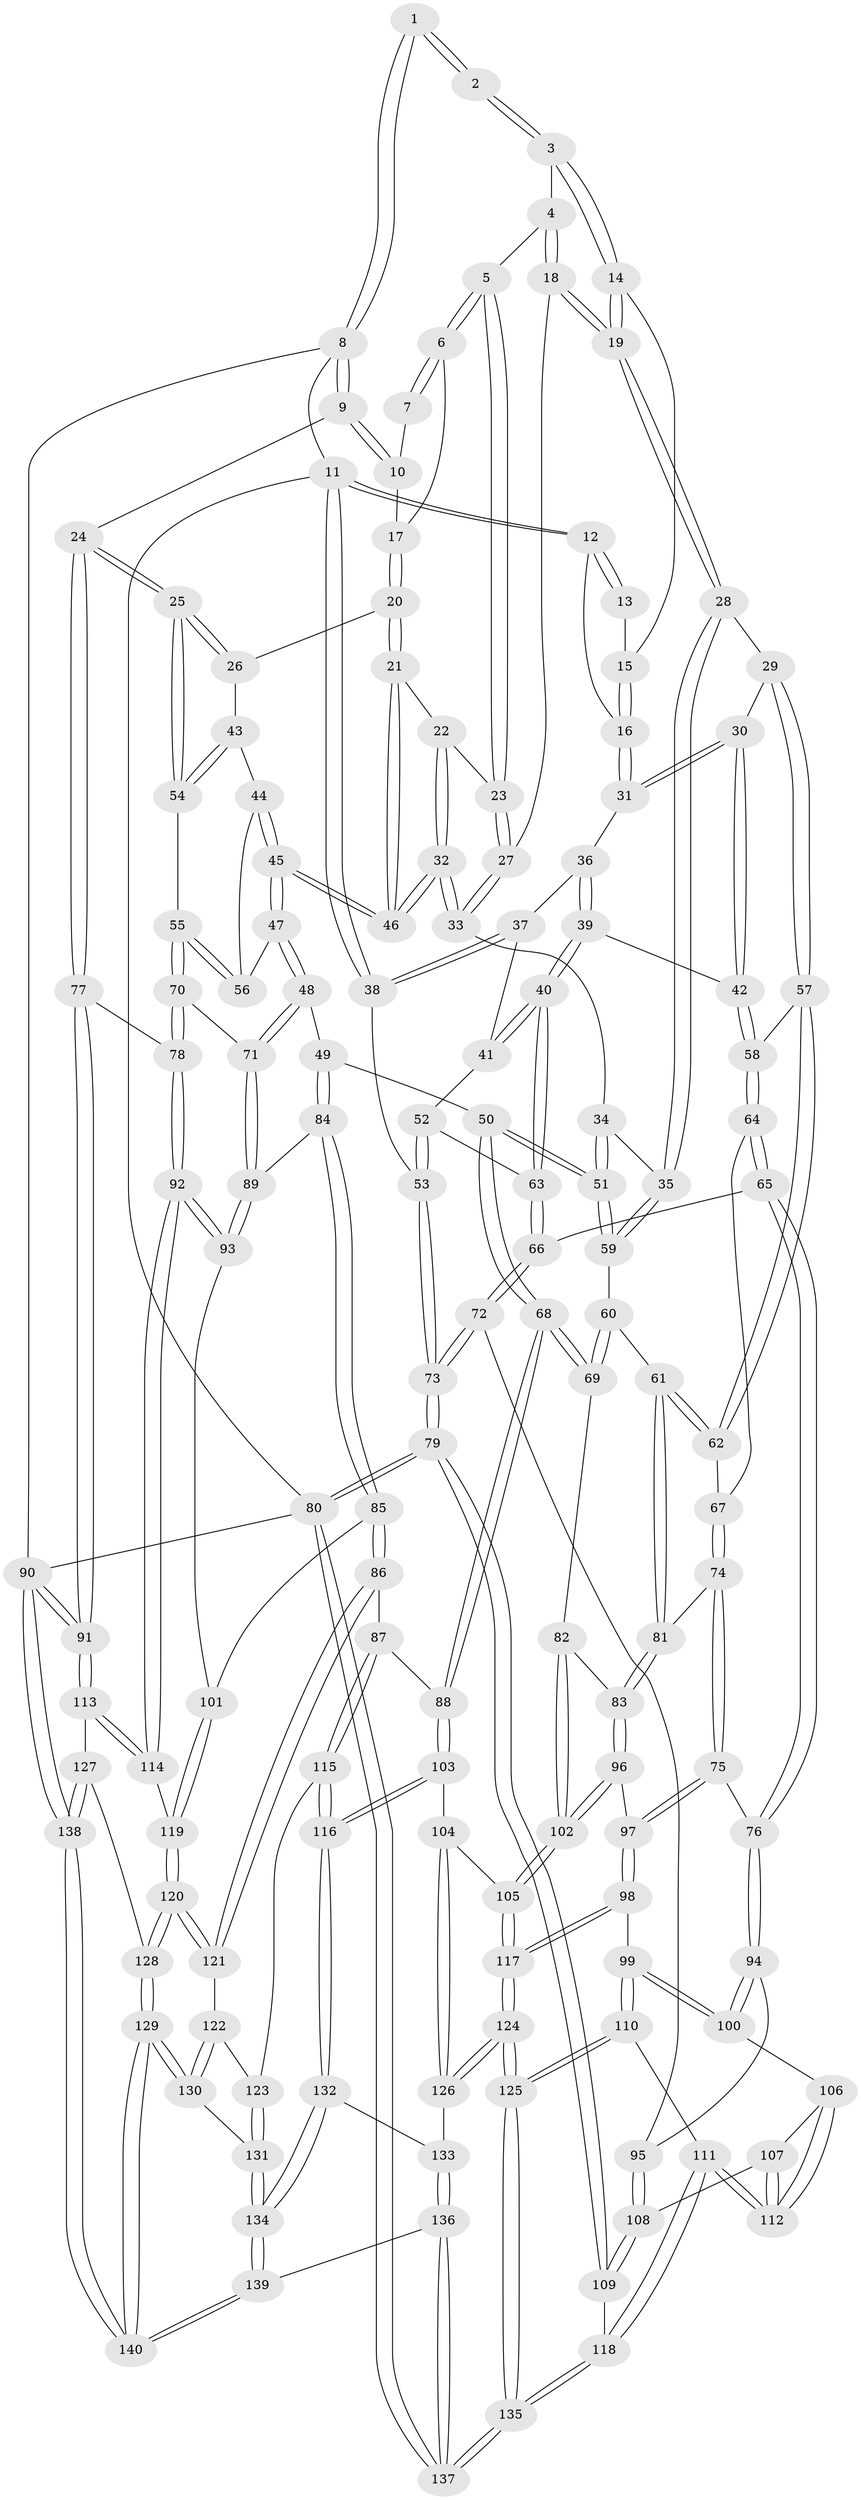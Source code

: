 // Generated by graph-tools (version 1.1) at 2025/27/03/15/25 16:27:57]
// undirected, 140 vertices, 347 edges
graph export_dot {
graph [start="1"]
  node [color=gray90,style=filled];
  1 [pos="+1+0"];
  2 [pos="+0.6539354985516185+0"];
  3 [pos="+0.6542362322069267+0"];
  4 [pos="+0.6780705111064811+0"];
  5 [pos="+0.7560166407671859+0.05079821651498473"];
  6 [pos="+0.8893783763425757+0.07626711842942702"];
  7 [pos="+0.9536398966246237+0"];
  8 [pos="+1+0"];
  9 [pos="+1+0.16662468531560684"];
  10 [pos="+0.9788749906659533+0.07984346186985307"];
  11 [pos="+0+0"];
  12 [pos="+0+0"];
  13 [pos="+0.3176608871333151+0"];
  14 [pos="+0.44737645961651457+0.09661693639407413"];
  15 [pos="+0.34005911122902016+0"];
  16 [pos="+0.2487826348886751+0.16018879970175898"];
  17 [pos="+0.9051693051727745+0.09742620958086384"];
  18 [pos="+0.5772637647094888+0.15712391925178165"];
  19 [pos="+0.46052691710570204+0.20429598714366365"];
  20 [pos="+0.9198299922287607+0.19062224424939456"];
  21 [pos="+0.8376765994472376+0.2231130957019815"];
  22 [pos="+0.7676854172281875+0.11485712602063208"];
  23 [pos="+0.7570704965828242+0.09161058240354977"];
  24 [pos="+1+0.21267203153580636"];
  25 [pos="+1+0.2135684199197838"];
  26 [pos="+0.9743680179638293+0.2122460988032986"];
  27 [pos="+0.6613949467355853+0.21095961799615562"];
  28 [pos="+0.43692433441168255+0.24102219258922689"];
  29 [pos="+0.37140751738019734+0.23839812585317183"];
  30 [pos="+0.31458568391486896+0.21106436222999223"];
  31 [pos="+0.2490910003714442+0.17167072608432202"];
  32 [pos="+0.7182691495983472+0.2586957782053118"];
  33 [pos="+0.6734200354673414+0.23679115432093037"];
  34 [pos="+0.6459550452577912+0.2672391452519703"];
  35 [pos="+0.45751689518069566+0.28008160468778237"];
  36 [pos="+0.22853317512109622+0.18217813108815137"];
  37 [pos="+0.0951220646577643+0.18813818811978034"];
  38 [pos="+0+0"];
  39 [pos="+0.16367424715243822+0.35049040297549877"];
  40 [pos="+0.12268611985435948+0.3646598846054796"];
  41 [pos="+0.09795234758773831+0.311256557190796"];
  42 [pos="+0.2101742604038748+0.3665129329743996"];
  43 [pos="+0.9254806382351394+0.3250809696211087"];
  44 [pos="+0.9185055501962255+0.32881747915840553"];
  45 [pos="+0.7919255798631822+0.33180653486445405"];
  46 [pos="+0.7890117473649146+0.30910676921055"];
  47 [pos="+0.7895641834319596+0.34050807630650437"];
  48 [pos="+0.7803392043565008+0.36395908472198657"];
  49 [pos="+0.7008336984401198+0.4319837160284074"];
  50 [pos="+0.6495290909604544+0.42900265965169593"];
  51 [pos="+0.6122082227329704+0.38235020608389014"];
  52 [pos="+0+0.2284530510397628"];
  53 [pos="+0+0.14321156320675255"];
  54 [pos="+0.981591776734385+0.34551672146982604"];
  55 [pos="+0.9590615733563673+0.43676405229149173"];
  56 [pos="+0.9373333322606522+0.4040593972557898"];
  57 [pos="+0.28442581753393664+0.38050075214483686"];
  58 [pos="+0.23061255143221956+0.37798425872393027"];
  59 [pos="+0.4651910776179299+0.3022213312808006"];
  60 [pos="+0.4559401232513253+0.340252970186196"];
  61 [pos="+0.33138862289816434+0.4600273405658525"];
  62 [pos="+0.32957816012883145+0.4585979481734513"];
  63 [pos="+0.1043407807713146+0.38963045963461945"];
  64 [pos="+0.21753065982762798+0.46128461214654565"];
  65 [pos="+0.15417125731090628+0.4946944450233795"];
  66 [pos="+0.09016293525392918+0.42721276507525424"];
  67 [pos="+0.24351344324100563+0.46934541233677984"];
  68 [pos="+0.5358696036640912+0.5425695842002444"];
  69 [pos="+0.48884048575924416+0.5299597129137233"];
  70 [pos="+0.9656555284342866+0.46558555528380036"];
  71 [pos="+0.8959774120346377+0.4828226543449902"];
  72 [pos="+0+0.5139638192792144"];
  73 [pos="+0+0.5112345863584979"];
  74 [pos="+0.244485724453257+0.5227825328872829"];
  75 [pos="+0.2116366247827409+0.5532987920721866"];
  76 [pos="+0.16191037504768532+0.5292979212164387"];
  77 [pos="+1+0.4777015872387142"];
  78 [pos="+0.9852190346949105+0.4727710860959444"];
  79 [pos="+0+0.8572026085850869"];
  80 [pos="+0+1"];
  81 [pos="+0.34461898826207826+0.4973804297191549"];
  82 [pos="+0.4714401065166482+0.5350340632369717"];
  83 [pos="+0.3472384813390003+0.5013966136876429"];
  84 [pos="+0.7144174880165018+0.4646748080885344"];
  85 [pos="+0.7076723686457644+0.6508889939789343"];
  86 [pos="+0.6939659524170234+0.6551241178404292"];
  87 [pos="+0.6206133685193034+0.651013339683289"];
  88 [pos="+0.5453446252370796+0.5606864200232949"];
  89 [pos="+0.8508108948104708+0.5574479363107768"];
  90 [pos="+1+1"];
  91 [pos="+1+0.7360674001506027"];
  92 [pos="+0.94041442768361+0.6726259758708266"];
  93 [pos="+0.8504010690212918+0.5827192466237913"];
  94 [pos="+0.0983484000351146+0.6135786758420693"];
  95 [pos="+0.07035053303150783+0.6172683138496211"];
  96 [pos="+0.283037240512489+0.6487936889930567"];
  97 [pos="+0.28244831574638823+0.6489294652620835"];
  98 [pos="+0.2652428865178922+0.664288853796887"];
  99 [pos="+0.2381239735382928+0.6785006575052444"];
  100 [pos="+0.15682074066338134+0.6586564678596499"];
  101 [pos="+0.707674634570289+0.65088945919685"];
  102 [pos="+0.3819773631954489+0.6821068279367914"];
  103 [pos="+0.44454798825985925+0.7399640440946326"];
  104 [pos="+0.4142953973343392+0.7192889301311014"];
  105 [pos="+0.3991613502156862+0.7059387558266249"];
  106 [pos="+0.13643534426929452+0.6966198398861265"];
  107 [pos="+0.09052429183304989+0.7258667409823767"];
  108 [pos="+0.05079924873143523+0.7076471997804484"];
  109 [pos="+0+0.8095202012422354"];
  110 [pos="+0.18673307891433238+0.8000009748657859"];
  111 [pos="+0.14699196009296198+0.7971350436776691"];
  112 [pos="+0.14464978915857377+0.7927638313788727"];
  113 [pos="+0.9986685334571788+0.7248031890505129"];
  114 [pos="+0.9542042463870094+0.6968151605014693"];
  115 [pos="+0.5451611260166727+0.7601938082070381"];
  116 [pos="+0.49182660235914444+0.7923873896814907"];
  117 [pos="+0.30304077571052057+0.79812835420078"];
  118 [pos="+0.06806528776226091+0.838943904444912"];
  119 [pos="+0.7965384305718539+0.7404557789769011"];
  120 [pos="+0.7796852401096188+0.8313685139324704"];
  121 [pos="+0.6834501537731211+0.7621093579343585"];
  122 [pos="+0.6601990663048991+0.7935335609675566"];
  123 [pos="+0.5950411000327815+0.7811520246578733"];
  124 [pos="+0.2934890806582906+0.8431449463935123"];
  125 [pos="+0.24226590841003912+0.8670426866554215"];
  126 [pos="+0.3140714487535842+0.8452083737072739"];
  127 [pos="+0.9139804798451868+0.8437625680257479"];
  128 [pos="+0.7818992474135856+0.8725650537055298"];
  129 [pos="+0.7553747323582921+0.9140509172333289"];
  130 [pos="+0.6942249686159867+0.8960830938856175"];
  131 [pos="+0.6651391968695545+0.8985828247900806"];
  132 [pos="+0.4859454332291611+0.8373369265593203"];
  133 [pos="+0.3454494546630742+0.8539708104353628"];
  134 [pos="+0.5139127397274533+0.9324000015058226"];
  135 [pos="+0.1938605178714496+1"];
  136 [pos="+0.4108091589945011+1"];
  137 [pos="+0.19671671634964866+1"];
  138 [pos="+1+1"];
  139 [pos="+0.4399544030556903+1"];
  140 [pos="+0.859992349481376+1"];
  1 -- 2;
  1 -- 2;
  1 -- 8;
  1 -- 8;
  2 -- 3;
  2 -- 3;
  3 -- 4;
  3 -- 14;
  3 -- 14;
  4 -- 5;
  4 -- 18;
  4 -- 18;
  5 -- 6;
  5 -- 6;
  5 -- 23;
  5 -- 23;
  6 -- 7;
  6 -- 7;
  6 -- 17;
  7 -- 10;
  8 -- 9;
  8 -- 9;
  8 -- 11;
  8 -- 90;
  9 -- 10;
  9 -- 10;
  9 -- 24;
  10 -- 17;
  11 -- 12;
  11 -- 12;
  11 -- 38;
  11 -- 38;
  11 -- 80;
  12 -- 13;
  12 -- 13;
  12 -- 16;
  13 -- 15;
  14 -- 15;
  14 -- 19;
  14 -- 19;
  15 -- 16;
  15 -- 16;
  16 -- 31;
  16 -- 31;
  17 -- 20;
  17 -- 20;
  18 -- 19;
  18 -- 19;
  18 -- 27;
  19 -- 28;
  19 -- 28;
  20 -- 21;
  20 -- 21;
  20 -- 26;
  21 -- 22;
  21 -- 46;
  21 -- 46;
  22 -- 23;
  22 -- 32;
  22 -- 32;
  23 -- 27;
  23 -- 27;
  24 -- 25;
  24 -- 25;
  24 -- 77;
  24 -- 77;
  25 -- 26;
  25 -- 26;
  25 -- 54;
  25 -- 54;
  26 -- 43;
  27 -- 33;
  27 -- 33;
  28 -- 29;
  28 -- 35;
  28 -- 35;
  29 -- 30;
  29 -- 57;
  29 -- 57;
  30 -- 31;
  30 -- 31;
  30 -- 42;
  30 -- 42;
  31 -- 36;
  32 -- 33;
  32 -- 33;
  32 -- 46;
  32 -- 46;
  33 -- 34;
  34 -- 35;
  34 -- 51;
  34 -- 51;
  35 -- 59;
  35 -- 59;
  36 -- 37;
  36 -- 39;
  36 -- 39;
  37 -- 38;
  37 -- 38;
  37 -- 41;
  38 -- 53;
  39 -- 40;
  39 -- 40;
  39 -- 42;
  40 -- 41;
  40 -- 41;
  40 -- 63;
  40 -- 63;
  41 -- 52;
  42 -- 58;
  42 -- 58;
  43 -- 44;
  43 -- 54;
  43 -- 54;
  44 -- 45;
  44 -- 45;
  44 -- 56;
  45 -- 46;
  45 -- 46;
  45 -- 47;
  45 -- 47;
  47 -- 48;
  47 -- 48;
  47 -- 56;
  48 -- 49;
  48 -- 71;
  48 -- 71;
  49 -- 50;
  49 -- 84;
  49 -- 84;
  50 -- 51;
  50 -- 51;
  50 -- 68;
  50 -- 68;
  51 -- 59;
  51 -- 59;
  52 -- 53;
  52 -- 53;
  52 -- 63;
  53 -- 73;
  53 -- 73;
  54 -- 55;
  55 -- 56;
  55 -- 56;
  55 -- 70;
  55 -- 70;
  57 -- 58;
  57 -- 62;
  57 -- 62;
  58 -- 64;
  58 -- 64;
  59 -- 60;
  60 -- 61;
  60 -- 69;
  60 -- 69;
  61 -- 62;
  61 -- 62;
  61 -- 81;
  61 -- 81;
  62 -- 67;
  63 -- 66;
  63 -- 66;
  64 -- 65;
  64 -- 65;
  64 -- 67;
  65 -- 66;
  65 -- 76;
  65 -- 76;
  66 -- 72;
  66 -- 72;
  67 -- 74;
  67 -- 74;
  68 -- 69;
  68 -- 69;
  68 -- 88;
  68 -- 88;
  69 -- 82;
  70 -- 71;
  70 -- 78;
  70 -- 78;
  71 -- 89;
  71 -- 89;
  72 -- 73;
  72 -- 73;
  72 -- 95;
  73 -- 79;
  73 -- 79;
  74 -- 75;
  74 -- 75;
  74 -- 81;
  75 -- 76;
  75 -- 97;
  75 -- 97;
  76 -- 94;
  76 -- 94;
  77 -- 78;
  77 -- 91;
  77 -- 91;
  78 -- 92;
  78 -- 92;
  79 -- 80;
  79 -- 80;
  79 -- 109;
  79 -- 109;
  80 -- 137;
  80 -- 137;
  80 -- 90;
  81 -- 83;
  81 -- 83;
  82 -- 83;
  82 -- 102;
  82 -- 102;
  83 -- 96;
  83 -- 96;
  84 -- 85;
  84 -- 85;
  84 -- 89;
  85 -- 86;
  85 -- 86;
  85 -- 101;
  86 -- 87;
  86 -- 121;
  86 -- 121;
  87 -- 88;
  87 -- 115;
  87 -- 115;
  88 -- 103;
  88 -- 103;
  89 -- 93;
  89 -- 93;
  90 -- 91;
  90 -- 91;
  90 -- 138;
  90 -- 138;
  91 -- 113;
  91 -- 113;
  92 -- 93;
  92 -- 93;
  92 -- 114;
  92 -- 114;
  93 -- 101;
  94 -- 95;
  94 -- 100;
  94 -- 100;
  95 -- 108;
  95 -- 108;
  96 -- 97;
  96 -- 102;
  96 -- 102;
  97 -- 98;
  97 -- 98;
  98 -- 99;
  98 -- 117;
  98 -- 117;
  99 -- 100;
  99 -- 100;
  99 -- 110;
  99 -- 110;
  100 -- 106;
  101 -- 119;
  101 -- 119;
  102 -- 105;
  102 -- 105;
  103 -- 104;
  103 -- 116;
  103 -- 116;
  104 -- 105;
  104 -- 126;
  104 -- 126;
  105 -- 117;
  105 -- 117;
  106 -- 107;
  106 -- 112;
  106 -- 112;
  107 -- 108;
  107 -- 112;
  107 -- 112;
  108 -- 109;
  108 -- 109;
  109 -- 118;
  110 -- 111;
  110 -- 125;
  110 -- 125;
  111 -- 112;
  111 -- 112;
  111 -- 118;
  111 -- 118;
  113 -- 114;
  113 -- 114;
  113 -- 127;
  114 -- 119;
  115 -- 116;
  115 -- 116;
  115 -- 123;
  116 -- 132;
  116 -- 132;
  117 -- 124;
  117 -- 124;
  118 -- 135;
  118 -- 135;
  119 -- 120;
  119 -- 120;
  120 -- 121;
  120 -- 121;
  120 -- 128;
  120 -- 128;
  121 -- 122;
  122 -- 123;
  122 -- 130;
  122 -- 130;
  123 -- 131;
  123 -- 131;
  124 -- 125;
  124 -- 125;
  124 -- 126;
  124 -- 126;
  125 -- 135;
  125 -- 135;
  126 -- 133;
  127 -- 128;
  127 -- 138;
  127 -- 138;
  128 -- 129;
  128 -- 129;
  129 -- 130;
  129 -- 130;
  129 -- 140;
  129 -- 140;
  130 -- 131;
  131 -- 134;
  131 -- 134;
  132 -- 133;
  132 -- 134;
  132 -- 134;
  133 -- 136;
  133 -- 136;
  134 -- 139;
  134 -- 139;
  135 -- 137;
  135 -- 137;
  136 -- 137;
  136 -- 137;
  136 -- 139;
  138 -- 140;
  138 -- 140;
  139 -- 140;
  139 -- 140;
}
